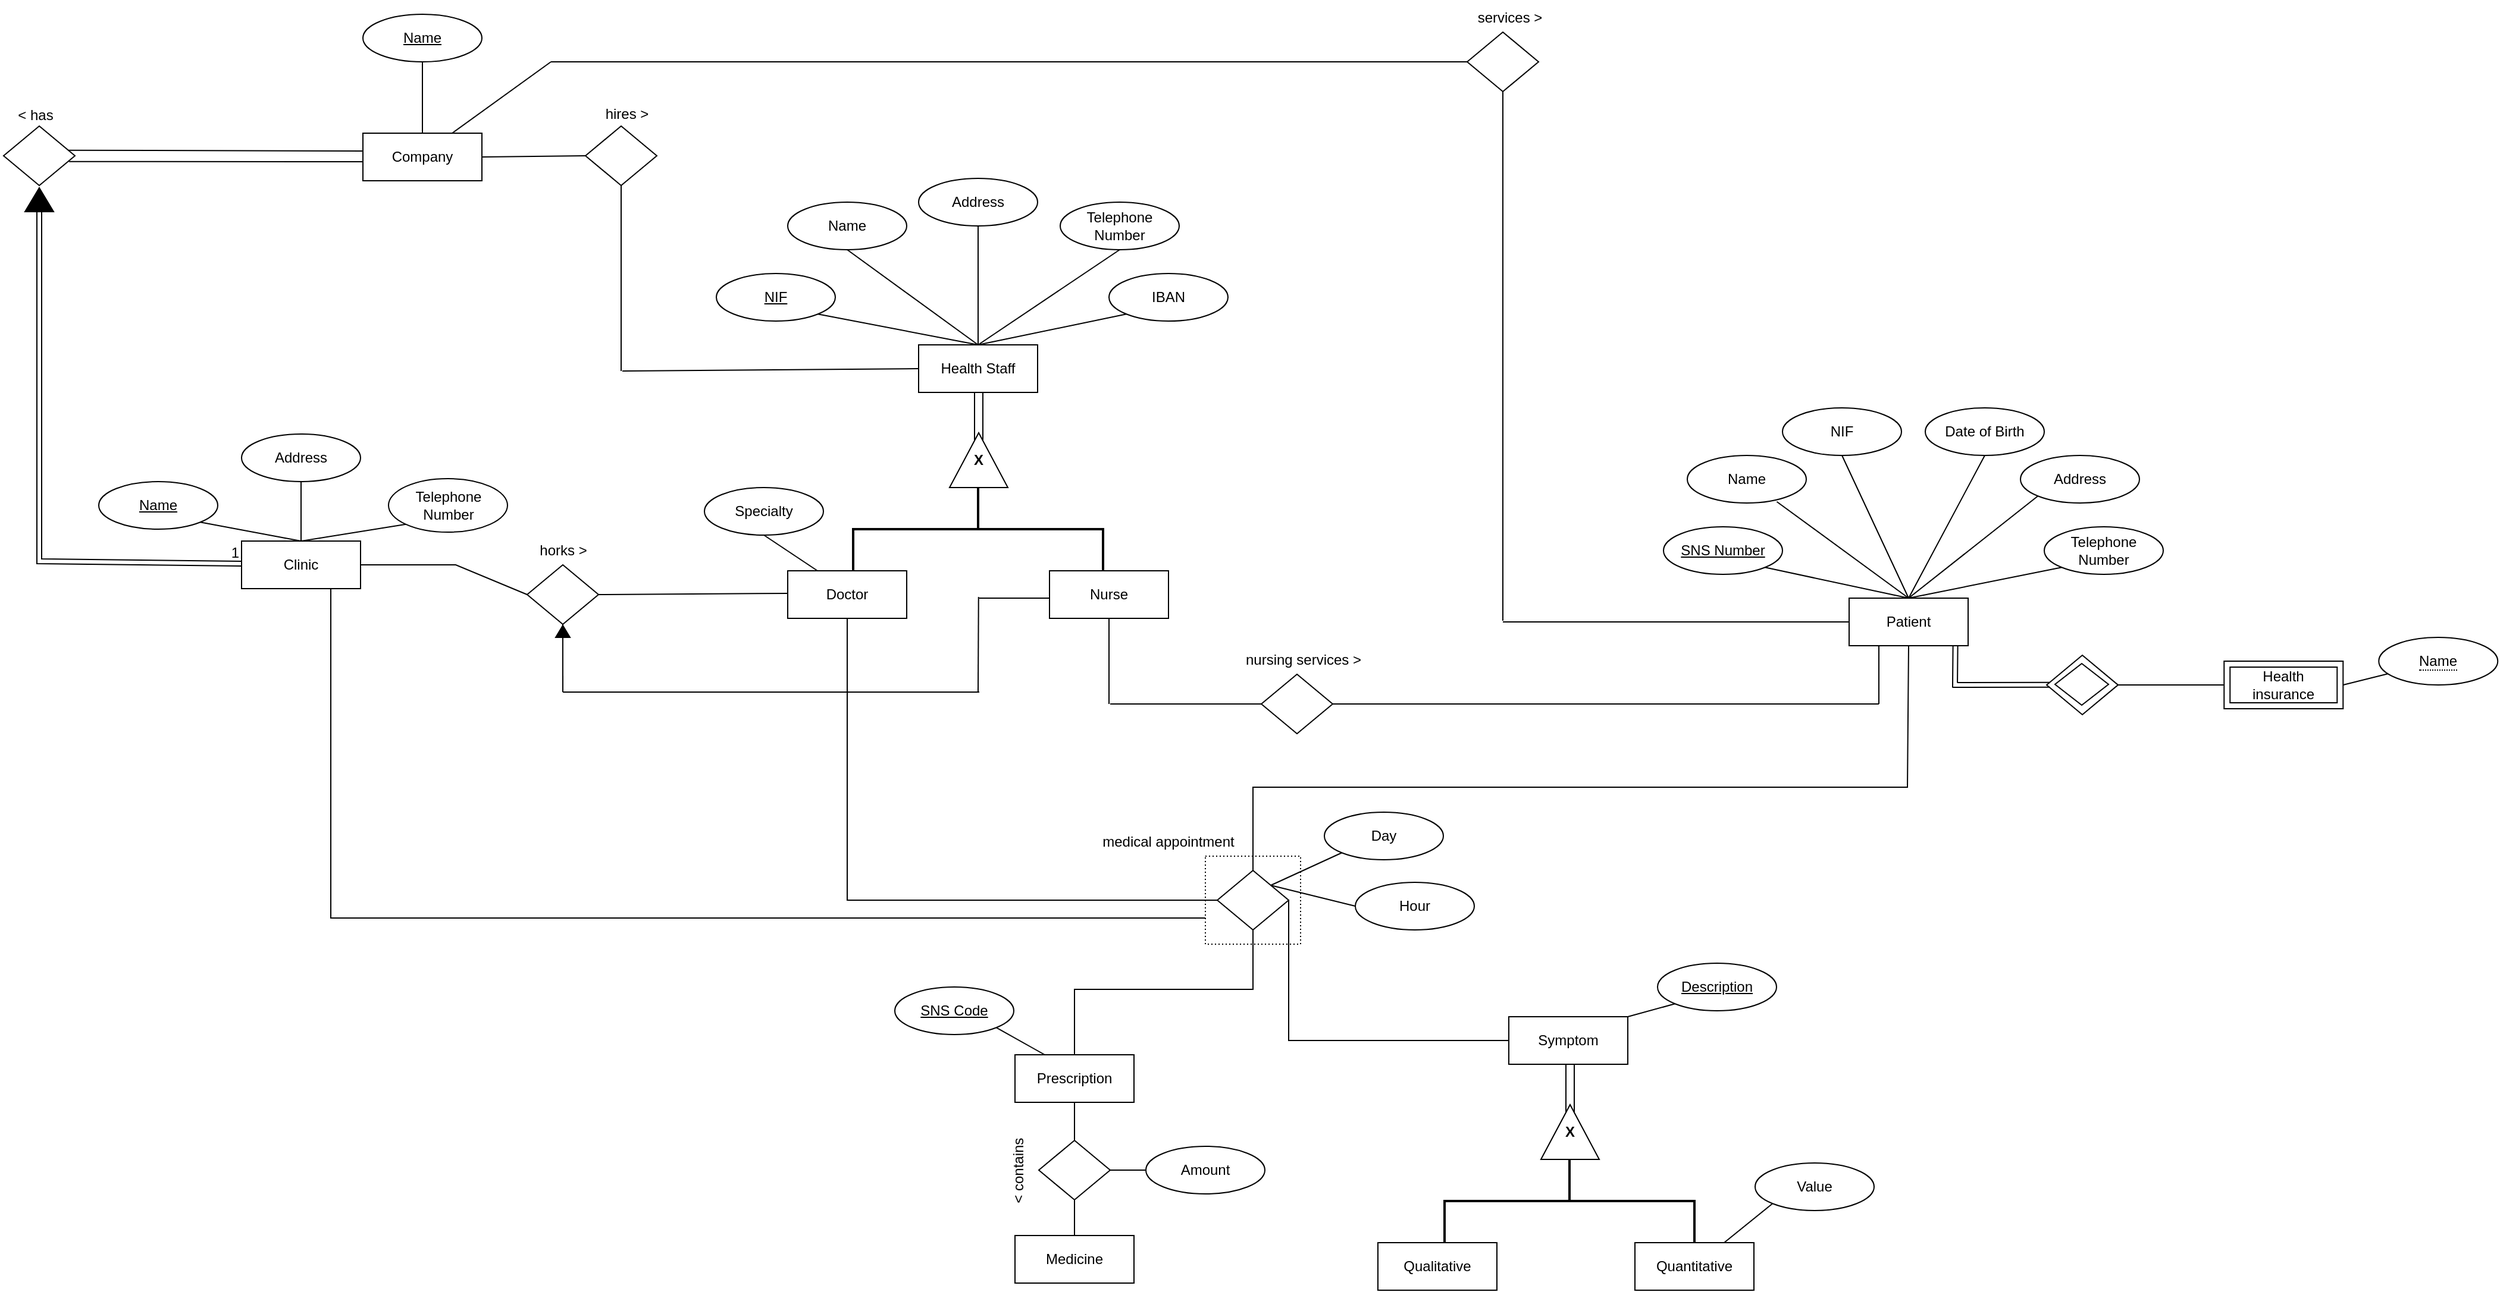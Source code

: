 <mxfile version="24.3.1" type="github">
  <diagram id="C5RBs43oDa-KdzZeNtuy" name="Page-1">
    <mxGraphModel dx="1257" dy="965" grid="1" gridSize="10" guides="1" tooltips="1" connect="1" arrows="1" fold="1" page="0" pageScale="1" pageWidth="2336" pageHeight="1654" math="0" shadow="0">
      <root>
        <mxCell id="WIyWlLk6GJQsqaUBKTNV-0" />
        <mxCell id="WIyWlLk6GJQsqaUBKTNV-1" parent="WIyWlLk6GJQsqaUBKTNV-0" />
        <mxCell id="m9jgLpb1DIKgx4cPur0r-12" value="Clinic" style="whiteSpace=wrap;html=1;align=center;" parent="WIyWlLk6GJQsqaUBKTNV-1" vertex="1">
          <mxGeometry x="940" y="463" width="100" height="40" as="geometry" />
        </mxCell>
        <mxCell id="m9jgLpb1DIKgx4cPur0r-13" value="" style="endArrow=none;html=1;rounded=0;exitX=0.5;exitY=0;exitDx=0;exitDy=0;entryX=0;entryY=1;entryDx=0;entryDy=0;" parent="WIyWlLk6GJQsqaUBKTNV-1" source="m9jgLpb1DIKgx4cPur0r-12" target="m9jgLpb1DIKgx4cPur0r-14" edge="1">
          <mxGeometry relative="1" as="geometry">
            <mxPoint x="1150" y="583" as="sourcePoint" />
            <mxPoint x="1220" y="583" as="targetPoint" />
          </mxGeometry>
        </mxCell>
        <mxCell id="m9jgLpb1DIKgx4cPur0r-14" value="Telephone Number" style="ellipse;whiteSpace=wrap;html=1;align=center;" parent="WIyWlLk6GJQsqaUBKTNV-1" vertex="1">
          <mxGeometry x="1063.5" y="410.5" width="100" height="45" as="geometry" />
        </mxCell>
        <mxCell id="m9jgLpb1DIKgx4cPur0r-15" value="" style="endArrow=none;html=1;rounded=0;exitX=0.5;exitY=0;exitDx=0;exitDy=0;" parent="WIyWlLk6GJQsqaUBKTNV-1" source="m9jgLpb1DIKgx4cPur0r-12" target="m9jgLpb1DIKgx4cPur0r-16" edge="1">
          <mxGeometry relative="1" as="geometry">
            <mxPoint x="1080" y="633" as="sourcePoint" />
            <mxPoint x="1160" y="573" as="targetPoint" />
          </mxGeometry>
        </mxCell>
        <mxCell id="m9jgLpb1DIKgx4cPur0r-16" value="Address" style="ellipse;whiteSpace=wrap;html=1;align=center;" parent="WIyWlLk6GJQsqaUBKTNV-1" vertex="1">
          <mxGeometry x="940" y="373" width="100" height="40" as="geometry" />
        </mxCell>
        <mxCell id="m9jgLpb1DIKgx4cPur0r-17" value="&lt;u&gt;Name&lt;/u&gt;" style="ellipse;whiteSpace=wrap;html=1;align=center;" parent="WIyWlLk6GJQsqaUBKTNV-1" vertex="1">
          <mxGeometry x="820" y="413" width="100" height="40" as="geometry" />
        </mxCell>
        <mxCell id="m9jgLpb1DIKgx4cPur0r-18" value="" style="endArrow=none;html=1;rounded=0;entryX=1;entryY=1;entryDx=0;entryDy=0;exitX=0.5;exitY=0;exitDx=0;exitDy=0;" parent="WIyWlLk6GJQsqaUBKTNV-1" source="m9jgLpb1DIKgx4cPur0r-12" target="m9jgLpb1DIKgx4cPur0r-17" edge="1">
          <mxGeometry relative="1" as="geometry">
            <mxPoint x="1160" y="613" as="sourcePoint" />
            <mxPoint x="1240" y="633" as="targetPoint" />
          </mxGeometry>
        </mxCell>
        <mxCell id="m9jgLpb1DIKgx4cPur0r-20" value="Health Staff" style="whiteSpace=wrap;html=1;align=center;" parent="WIyWlLk6GJQsqaUBKTNV-1" vertex="1">
          <mxGeometry x="1509" y="298" width="100" height="40" as="geometry" />
        </mxCell>
        <mxCell id="m9jgLpb1DIKgx4cPur0r-22" value="" style="endArrow=none;html=1;rounded=0;exitX=1;exitY=1;exitDx=0;exitDy=0;entryX=0.5;entryY=0;entryDx=0;entryDy=0;" parent="WIyWlLk6GJQsqaUBKTNV-1" source="m9jgLpb1DIKgx4cPur0r-27" target="m9jgLpb1DIKgx4cPur0r-20" edge="1">
          <mxGeometry relative="1" as="geometry">
            <mxPoint x="1434.355" y="242.142" as="sourcePoint" />
            <mxPoint x="1799" y="148" as="targetPoint" />
          </mxGeometry>
        </mxCell>
        <mxCell id="m9jgLpb1DIKgx4cPur0r-23" value="Name" style="ellipse;whiteSpace=wrap;html=1;align=center;" parent="WIyWlLk6GJQsqaUBKTNV-1" vertex="1">
          <mxGeometry x="1399" y="178" width="100" height="40" as="geometry" />
        </mxCell>
        <mxCell id="m9jgLpb1DIKgx4cPur0r-24" value="Address" style="ellipse;whiteSpace=wrap;html=1;align=center;" parent="WIyWlLk6GJQsqaUBKTNV-1" vertex="1">
          <mxGeometry x="1509" y="158" width="100" height="40" as="geometry" />
        </mxCell>
        <mxCell id="m9jgLpb1DIKgx4cPur0r-25" value="Telephone Number" style="ellipse;whiteSpace=wrap;html=1;align=center;" parent="WIyWlLk6GJQsqaUBKTNV-1" vertex="1">
          <mxGeometry x="1628" y="178" width="100" height="40" as="geometry" />
        </mxCell>
        <mxCell id="m9jgLpb1DIKgx4cPur0r-26" value="IBAN" style="ellipse;whiteSpace=wrap;html=1;align=center;" parent="WIyWlLk6GJQsqaUBKTNV-1" vertex="1">
          <mxGeometry x="1669" y="238" width="100" height="40" as="geometry" />
        </mxCell>
        <mxCell id="m9jgLpb1DIKgx4cPur0r-27" value="NIF" style="ellipse;whiteSpace=wrap;html=1;align=center;fontStyle=4;" parent="WIyWlLk6GJQsqaUBKTNV-1" vertex="1">
          <mxGeometry x="1339" y="238" width="100" height="40" as="geometry" />
        </mxCell>
        <mxCell id="m9jgLpb1DIKgx4cPur0r-29" value="" style="endArrow=none;html=1;rounded=0;exitX=0.5;exitY=1;exitDx=0;exitDy=0;entryX=0.5;entryY=0;entryDx=0;entryDy=0;" parent="WIyWlLk6GJQsqaUBKTNV-1" source="m9jgLpb1DIKgx4cPur0r-23" target="m9jgLpb1DIKgx4cPur0r-20" edge="1">
          <mxGeometry relative="1" as="geometry">
            <mxPoint x="1469" y="257.38" as="sourcePoint" />
            <mxPoint x="1629" y="257.38" as="targetPoint" />
          </mxGeometry>
        </mxCell>
        <mxCell id="m9jgLpb1DIKgx4cPur0r-30" value="" style="endArrow=none;html=1;rounded=0;exitX=0.5;exitY=1;exitDx=0;exitDy=0;entryX=0.5;entryY=0;entryDx=0;entryDy=0;" parent="WIyWlLk6GJQsqaUBKTNV-1" source="m9jgLpb1DIKgx4cPur0r-24" target="m9jgLpb1DIKgx4cPur0r-20" edge="1">
          <mxGeometry relative="1" as="geometry">
            <mxPoint x="1639" y="148" as="sourcePoint" />
            <mxPoint x="1799" y="148" as="targetPoint" />
          </mxGeometry>
        </mxCell>
        <mxCell id="m9jgLpb1DIKgx4cPur0r-31" value="" style="endArrow=none;html=1;rounded=0;exitX=0;exitY=1;exitDx=0;exitDy=0;entryX=0.5;entryY=0;entryDx=0;entryDy=0;" parent="WIyWlLk6GJQsqaUBKTNV-1" source="m9jgLpb1DIKgx4cPur0r-26" target="m9jgLpb1DIKgx4cPur0r-20" edge="1">
          <mxGeometry relative="1" as="geometry">
            <mxPoint x="1639" y="148" as="sourcePoint" />
            <mxPoint x="1799" y="148" as="targetPoint" />
          </mxGeometry>
        </mxCell>
        <mxCell id="m9jgLpb1DIKgx4cPur0r-32" value="" style="endArrow=none;html=1;rounded=0;exitX=0.5;exitY=1;exitDx=0;exitDy=0;entryX=0.5;entryY=0;entryDx=0;entryDy=0;" parent="WIyWlLk6GJQsqaUBKTNV-1" source="m9jgLpb1DIKgx4cPur0r-25" target="m9jgLpb1DIKgx4cPur0r-20" edge="1">
          <mxGeometry relative="1" as="geometry">
            <mxPoint x="1639" y="148" as="sourcePoint" />
            <mxPoint x="1799" y="148" as="targetPoint" />
          </mxGeometry>
        </mxCell>
        <mxCell id="m9jgLpb1DIKgx4cPur0r-33" style="edgeStyle=orthogonalEdgeStyle;rounded=0;orthogonalLoop=1;jettySize=auto;html=1;exitX=0.5;exitY=1;exitDx=0;exitDy=0;" parent="WIyWlLk6GJQsqaUBKTNV-1" source="m9jgLpb1DIKgx4cPur0r-26" target="m9jgLpb1DIKgx4cPur0r-26" edge="1">
          <mxGeometry relative="1" as="geometry" />
        </mxCell>
        <mxCell id="m9jgLpb1DIKgx4cPur0r-51" value="" style="endArrow=none;html=1;rounded=0;" parent="WIyWlLk6GJQsqaUBKTNV-1" edge="1">
          <mxGeometry relative="1" as="geometry">
            <mxPoint x="1563" y="338" as="sourcePoint" />
            <mxPoint x="1563" y="378" as="targetPoint" />
          </mxGeometry>
        </mxCell>
        <mxCell id="m9jgLpb1DIKgx4cPur0r-52" value="" style="endArrow=none;html=1;rounded=0;" parent="WIyWlLk6GJQsqaUBKTNV-1" edge="1">
          <mxGeometry relative="1" as="geometry">
            <mxPoint x="1556" y="338" as="sourcePoint" />
            <mxPoint x="1556" y="378" as="targetPoint" />
          </mxGeometry>
        </mxCell>
        <mxCell id="m9jgLpb1DIKgx4cPur0r-53" value="&lt;b&gt;X&lt;/b&gt;" style="triangle;whiteSpace=wrap;html=1;dashed=0;direction=north;labelPosition=center;verticalLabelPosition=middle;align=center;verticalAlign=middle;horizontal=1;" parent="WIyWlLk6GJQsqaUBKTNV-1" vertex="1">
          <mxGeometry x="1535" y="372" width="49" height="46" as="geometry" />
        </mxCell>
        <mxCell id="m9jgLpb1DIKgx4cPur0r-54" value="" style="strokeWidth=2;html=1;shape=mxgraph.flowchart.annotation_2;align=left;labelPosition=right;pointerEvents=1;direction=south;" parent="WIyWlLk6GJQsqaUBKTNV-1" vertex="1">
          <mxGeometry x="1454" y="418" width="210" height="70" as="geometry" />
        </mxCell>
        <mxCell id="m9jgLpb1DIKgx4cPur0r-55" value="Patient" style="whiteSpace=wrap;html=1;align=center;" parent="WIyWlLk6GJQsqaUBKTNV-1" vertex="1">
          <mxGeometry x="2291" y="511" width="100" height="40" as="geometry" />
        </mxCell>
        <mxCell id="m9jgLpb1DIKgx4cPur0r-57" value="SNS Number" style="ellipse;whiteSpace=wrap;html=1;align=center;fontStyle=4;" parent="WIyWlLk6GJQsqaUBKTNV-1" vertex="1">
          <mxGeometry x="2135" y="451" width="100" height="40" as="geometry" />
        </mxCell>
        <mxCell id="m9jgLpb1DIKgx4cPur0r-58" value="Name" style="ellipse;whiteSpace=wrap;html=1;align=center;" parent="WIyWlLk6GJQsqaUBKTNV-1" vertex="1">
          <mxGeometry x="2155" y="391" width="100" height="40" as="geometry" />
        </mxCell>
        <mxCell id="m9jgLpb1DIKgx4cPur0r-59" value="NIF" style="ellipse;whiteSpace=wrap;html=1;align=center;" parent="WIyWlLk6GJQsqaUBKTNV-1" vertex="1">
          <mxGeometry x="2235" y="351" width="100" height="40" as="geometry" />
        </mxCell>
        <mxCell id="m9jgLpb1DIKgx4cPur0r-60" value="Date of Birth" style="ellipse;whiteSpace=wrap;html=1;align=center;" parent="WIyWlLk6GJQsqaUBKTNV-1" vertex="1">
          <mxGeometry x="2355" y="351" width="100" height="40" as="geometry" />
        </mxCell>
        <mxCell id="m9jgLpb1DIKgx4cPur0r-61" value="Address" style="ellipse;whiteSpace=wrap;html=1;align=center;" parent="WIyWlLk6GJQsqaUBKTNV-1" vertex="1">
          <mxGeometry x="2435" y="391" width="100" height="40" as="geometry" />
        </mxCell>
        <mxCell id="m9jgLpb1DIKgx4cPur0r-62" value="Telephone Number" style="ellipse;whiteSpace=wrap;html=1;align=center;" parent="WIyWlLk6GJQsqaUBKTNV-1" vertex="1">
          <mxGeometry x="2455" y="451" width="100" height="40" as="geometry" />
        </mxCell>
        <mxCell id="m9jgLpb1DIKgx4cPur0r-63" value="" style="endArrow=none;html=1;rounded=0;exitX=1;exitY=1;exitDx=0;exitDy=0;entryX=0.5;entryY=0;entryDx=0;entryDy=0;" parent="WIyWlLk6GJQsqaUBKTNV-1" source="m9jgLpb1DIKgx4cPur0r-57" target="m9jgLpb1DIKgx4cPur0r-55" edge="1">
          <mxGeometry relative="1" as="geometry">
            <mxPoint x="2175" y="391" as="sourcePoint" />
            <mxPoint x="2335" y="391" as="targetPoint" />
          </mxGeometry>
        </mxCell>
        <mxCell id="m9jgLpb1DIKgx4cPur0r-64" value="" style="endArrow=none;html=1;rounded=0;exitX=0.752;exitY=0.972;exitDx=0;exitDy=0;exitPerimeter=0;entryX=0.5;entryY=0;entryDx=0;entryDy=0;" parent="WIyWlLk6GJQsqaUBKTNV-1" source="m9jgLpb1DIKgx4cPur0r-58" target="m9jgLpb1DIKgx4cPur0r-55" edge="1">
          <mxGeometry relative="1" as="geometry">
            <mxPoint x="2175" y="391" as="sourcePoint" />
            <mxPoint x="2335" y="391" as="targetPoint" />
          </mxGeometry>
        </mxCell>
        <mxCell id="m9jgLpb1DIKgx4cPur0r-65" value="" style="endArrow=none;html=1;rounded=0;exitX=0.5;exitY=1;exitDx=0;exitDy=0;entryX=0.5;entryY=0;entryDx=0;entryDy=0;" parent="WIyWlLk6GJQsqaUBKTNV-1" source="m9jgLpb1DIKgx4cPur0r-59" target="m9jgLpb1DIKgx4cPur0r-55" edge="1">
          <mxGeometry relative="1" as="geometry">
            <mxPoint x="2175" y="391" as="sourcePoint" />
            <mxPoint x="2335" y="391" as="targetPoint" />
          </mxGeometry>
        </mxCell>
        <mxCell id="m9jgLpb1DIKgx4cPur0r-66" value="" style="endArrow=none;html=1;rounded=0;exitX=0.5;exitY=1;exitDx=0;exitDy=0;entryX=0.5;entryY=0;entryDx=0;entryDy=0;" parent="WIyWlLk6GJQsqaUBKTNV-1" source="m9jgLpb1DIKgx4cPur0r-60" target="m9jgLpb1DIKgx4cPur0r-55" edge="1">
          <mxGeometry relative="1" as="geometry">
            <mxPoint x="2175" y="391" as="sourcePoint" />
            <mxPoint x="2335" y="391" as="targetPoint" />
          </mxGeometry>
        </mxCell>
        <mxCell id="m9jgLpb1DIKgx4cPur0r-69" value="" style="endArrow=none;html=1;rounded=0;entryX=0;entryY=1;entryDx=0;entryDy=0;exitX=0.5;exitY=0;exitDx=0;exitDy=0;" parent="WIyWlLk6GJQsqaUBKTNV-1" source="m9jgLpb1DIKgx4cPur0r-55" target="m9jgLpb1DIKgx4cPur0r-61" edge="1">
          <mxGeometry relative="1" as="geometry">
            <mxPoint x="2175" y="391" as="sourcePoint" />
            <mxPoint x="2335" y="391" as="targetPoint" />
          </mxGeometry>
        </mxCell>
        <mxCell id="m9jgLpb1DIKgx4cPur0r-70" value="" style="endArrow=none;html=1;rounded=0;entryX=0;entryY=1;entryDx=0;entryDy=0;exitX=0.5;exitY=0;exitDx=0;exitDy=0;" parent="WIyWlLk6GJQsqaUBKTNV-1" source="m9jgLpb1DIKgx4cPur0r-55" target="m9jgLpb1DIKgx4cPur0r-62" edge="1">
          <mxGeometry relative="1" as="geometry">
            <mxPoint x="2175" y="391" as="sourcePoint" />
            <mxPoint x="2335" y="391" as="targetPoint" />
          </mxGeometry>
        </mxCell>
        <mxCell id="Ug5Aab7L-ogycdvRvUgF-1" value="Company" style="whiteSpace=wrap;html=1;align=center;" parent="WIyWlLk6GJQsqaUBKTNV-1" vertex="1">
          <mxGeometry x="1042" y="120" width="100" height="40" as="geometry" />
        </mxCell>
        <mxCell id="Ug5Aab7L-ogycdvRvUgF-2" value="Doctor" style="whiteSpace=wrap;html=1;align=center;" parent="WIyWlLk6GJQsqaUBKTNV-1" vertex="1">
          <mxGeometry x="1399" y="488" width="100" height="40" as="geometry" />
        </mxCell>
        <mxCell id="Ug5Aab7L-ogycdvRvUgF-3" value="Specialty" style="ellipse;whiteSpace=wrap;html=1;align=center;" parent="WIyWlLk6GJQsqaUBKTNV-1" vertex="1">
          <mxGeometry x="1329" y="418" width="100" height="40" as="geometry" />
        </mxCell>
        <mxCell id="Ug5Aab7L-ogycdvRvUgF-5" value="" style="endArrow=none;html=1;rounded=0;exitX=0.5;exitY=1;exitDx=0;exitDy=0;entryX=0.25;entryY=0;entryDx=0;entryDy=0;" parent="WIyWlLk6GJQsqaUBKTNV-1" source="Ug5Aab7L-ogycdvRvUgF-3" target="Ug5Aab7L-ogycdvRvUgF-2" edge="1">
          <mxGeometry relative="1" as="geometry">
            <mxPoint x="1639" y="397" as="sourcePoint" />
            <mxPoint x="1799" y="397" as="targetPoint" />
          </mxGeometry>
        </mxCell>
        <mxCell id="Ug5Aab7L-ogycdvRvUgF-6" value="Nurse" style="whiteSpace=wrap;html=1;align=center;" parent="WIyWlLk6GJQsqaUBKTNV-1" vertex="1">
          <mxGeometry x="1619" y="488" width="100" height="40" as="geometry" />
        </mxCell>
        <mxCell id="wnzAmotindl1bWf6jCQL-2" value="" style="endArrow=none;html=1;rounded=0;exitX=1;exitY=0.5;exitDx=0;exitDy=0;" parent="WIyWlLk6GJQsqaUBKTNV-1" source="wnzAmotindl1bWf6jCQL-3" target="wnzAmotindl1bWf6jCQL-4" edge="1">
          <mxGeometry relative="1" as="geometry">
            <mxPoint x="2706.13" y="565.301" as="sourcePoint" />
            <mxPoint x="2760.728" y="550.213" as="targetPoint" />
          </mxGeometry>
        </mxCell>
        <mxCell id="wnzAmotindl1bWf6jCQL-3" value="Health insurance" style="shape=ext;margin=3;double=1;whiteSpace=wrap;html=1;align=center;" parent="WIyWlLk6GJQsqaUBKTNV-1" vertex="1">
          <mxGeometry x="2606.13" y="564" width="100" height="40" as="geometry" />
        </mxCell>
        <mxCell id="wnzAmotindl1bWf6jCQL-4" value="&lt;span style=&quot;border-bottom: 1px dotted&quot;&gt;Name&lt;br&gt;&lt;/span&gt;" style="ellipse;whiteSpace=wrap;html=1;align=center;" parent="WIyWlLk6GJQsqaUBKTNV-1" vertex="1">
          <mxGeometry x="2736.13" y="544" width="100" height="40" as="geometry" />
        </mxCell>
        <mxCell id="wnzAmotindl1bWf6jCQL-17" value="&lt;div&gt;Name&lt;/div&gt;" style="ellipse;whiteSpace=wrap;html=1;align=center;fontStyle=4;" parent="WIyWlLk6GJQsqaUBKTNV-1" vertex="1">
          <mxGeometry x="1042" y="20" width="100" height="40" as="geometry" />
        </mxCell>
        <mxCell id="wnzAmotindl1bWf6jCQL-19" value="" style="endArrow=none;html=1;rounded=0;" parent="WIyWlLk6GJQsqaUBKTNV-1" edge="1">
          <mxGeometry relative="1" as="geometry">
            <mxPoint x="1092" y="60" as="sourcePoint" />
            <mxPoint x="1092" y="120" as="targetPoint" />
          </mxGeometry>
        </mxCell>
        <mxCell id="B4XKHxUm8b0waW_bjwol-1" value="" style="endArrow=none;html=1;rounded=0;exitX=0;exitY=0.5;exitDx=0;exitDy=0;entryX=0.898;entryY=0.407;entryDx=0;entryDy=0;entryPerimeter=0;" parent="WIyWlLk6GJQsqaUBKTNV-1" target="B4XKHxUm8b0waW_bjwol-3" edge="1">
          <mxGeometry relative="1" as="geometry">
            <mxPoint x="1042" y="135" as="sourcePoint" />
            <mxPoint x="818.0" y="133.5" as="targetPoint" />
          </mxGeometry>
        </mxCell>
        <mxCell id="B4XKHxUm8b0waW_bjwol-3" value="" style="shape=rhombus;html=1;dashed=0;whiteSpace=wrap;perimeter=rhombusPerimeter;" parent="WIyWlLk6GJQsqaUBKTNV-1" vertex="1">
          <mxGeometry x="740" y="114" width="60" height="50" as="geometry" />
        </mxCell>
        <mxCell id="B4XKHxUm8b0waW_bjwol-4" value="&amp;lt; has" style="text;strokeColor=none;align=center;fillColor=none;html=1;verticalAlign=middle;whiteSpace=wrap;rounded=0;" parent="WIyWlLk6GJQsqaUBKTNV-1" vertex="1">
          <mxGeometry x="737" y="90" width="60" height="30" as="geometry" />
        </mxCell>
        <mxCell id="B4XKHxUm8b0waW_bjwol-6" value="" style="shape=rhombus;html=1;dashed=0;whiteSpace=wrap;perimeter=rhombusPerimeter;" parent="WIyWlLk6GJQsqaUBKTNV-1" vertex="1">
          <mxGeometry x="1229" y="114" width="60" height="50" as="geometry" />
        </mxCell>
        <mxCell id="B4XKHxUm8b0waW_bjwol-7" value="" style="endArrow=none;html=1;rounded=0;exitX=1;exitY=0.5;exitDx=0;exitDy=0;entryX=0;entryY=0.5;entryDx=0;entryDy=0;" parent="WIyWlLk6GJQsqaUBKTNV-1" source="Ug5Aab7L-ogycdvRvUgF-1" target="B4XKHxUm8b0waW_bjwol-6" edge="1">
          <mxGeometry relative="1" as="geometry">
            <mxPoint x="1090" y="280" as="sourcePoint" />
            <mxPoint x="1250" y="280" as="targetPoint" />
          </mxGeometry>
        </mxCell>
        <mxCell id="B4XKHxUm8b0waW_bjwol-8" value="" style="endArrow=none;html=1;rounded=0;exitX=0.5;exitY=1;exitDx=0;exitDy=0;" parent="WIyWlLk6GJQsqaUBKTNV-1" source="B4XKHxUm8b0waW_bjwol-6" edge="1">
          <mxGeometry relative="1" as="geometry">
            <mxPoint x="1090" y="280" as="sourcePoint" />
            <mxPoint x="1259" y="320" as="targetPoint" />
          </mxGeometry>
        </mxCell>
        <mxCell id="B4XKHxUm8b0waW_bjwol-9" value="" style="endArrow=none;html=1;rounded=0;entryX=0;entryY=0.5;entryDx=0;entryDy=0;" parent="WIyWlLk6GJQsqaUBKTNV-1" target="m9jgLpb1DIKgx4cPur0r-20" edge="1">
          <mxGeometry relative="1" as="geometry">
            <mxPoint x="1260" y="320" as="sourcePoint" />
            <mxPoint x="1250" y="280" as="targetPoint" />
          </mxGeometry>
        </mxCell>
        <mxCell id="B4XKHxUm8b0waW_bjwol-10" value="hires &amp;gt;" style="text;strokeColor=none;align=center;fillColor=none;html=1;verticalAlign=middle;whiteSpace=wrap;rounded=0;" parent="WIyWlLk6GJQsqaUBKTNV-1" vertex="1">
          <mxGeometry x="1234" y="89" width="60" height="30" as="geometry" />
        </mxCell>
        <mxCell id="B4XKHxUm8b0waW_bjwol-11" value="" style="endArrow=none;html=1;rounded=0;entryX=0.5;entryY=1;entryDx=0;entryDy=0;exitX=0;exitY=0.5;exitDx=0;exitDy=0;" parent="WIyWlLk6GJQsqaUBKTNV-1" source="B4XKHxUm8b0waW_bjwol-23" target="Ug5Aab7L-ogycdvRvUgF-2" edge="1">
          <mxGeometry relative="1" as="geometry">
            <mxPoint x="1449" y="1080" as="sourcePoint" />
            <mxPoint x="1439" y="560" as="targetPoint" />
            <Array as="points">
              <mxPoint x="1449" y="765" />
            </Array>
          </mxGeometry>
        </mxCell>
        <mxCell id="B4XKHxUm8b0waW_bjwol-12" value="" style="endArrow=none;html=1;rounded=0;entryX=0.5;entryY=1;entryDx=0;entryDy=0;" parent="WIyWlLk6GJQsqaUBKTNV-1" target="Ug5Aab7L-ogycdvRvUgF-6" edge="1">
          <mxGeometry relative="1" as="geometry">
            <mxPoint x="1669" y="600" as="sourcePoint" />
            <mxPoint x="1666" y="538" as="targetPoint" />
          </mxGeometry>
        </mxCell>
        <mxCell id="B4XKHxUm8b0waW_bjwol-13" value="" style="endArrow=none;html=1;rounded=0;exitX=0.75;exitY=0;exitDx=0;exitDy=0;" parent="WIyWlLk6GJQsqaUBKTNV-1" source="Ug5Aab7L-ogycdvRvUgF-1" edge="1">
          <mxGeometry relative="1" as="geometry">
            <mxPoint x="1220" y="730" as="sourcePoint" />
            <mxPoint x="1200" y="60" as="targetPoint" />
          </mxGeometry>
        </mxCell>
        <mxCell id="B4XKHxUm8b0waW_bjwol-14" value="" style="endArrow=none;html=1;rounded=0;" parent="WIyWlLk6GJQsqaUBKTNV-1" target="B4XKHxUm8b0waW_bjwol-15" edge="1">
          <mxGeometry relative="1" as="geometry">
            <mxPoint x="1200" y="60" as="sourcePoint" />
            <mxPoint x="2000" y="60" as="targetPoint" />
          </mxGeometry>
        </mxCell>
        <mxCell id="B4XKHxUm8b0waW_bjwol-15" value="" style="shape=rhombus;html=1;dashed=0;whiteSpace=wrap;perimeter=rhombusPerimeter;" parent="WIyWlLk6GJQsqaUBKTNV-1" vertex="1">
          <mxGeometry x="1970" y="35" width="60" height="50" as="geometry" />
        </mxCell>
        <mxCell id="B4XKHxUm8b0waW_bjwol-16" value="" style="endArrow=none;html=1;rounded=0;exitX=0.5;exitY=1;exitDx=0;exitDy=0;" parent="WIyWlLk6GJQsqaUBKTNV-1" source="B4XKHxUm8b0waW_bjwol-15" edge="1">
          <mxGeometry relative="1" as="geometry">
            <mxPoint x="1830" y="640" as="sourcePoint" />
            <mxPoint x="2000" y="530" as="targetPoint" />
          </mxGeometry>
        </mxCell>
        <mxCell id="B4XKHxUm8b0waW_bjwol-17" value="" style="endArrow=none;html=1;rounded=0;entryX=0;entryY=0.5;entryDx=0;entryDy=0;" parent="WIyWlLk6GJQsqaUBKTNV-1" target="m9jgLpb1DIKgx4cPur0r-55" edge="1">
          <mxGeometry relative="1" as="geometry">
            <mxPoint x="2000" y="531" as="sourcePoint" />
            <mxPoint x="1990" y="640" as="targetPoint" />
          </mxGeometry>
        </mxCell>
        <mxCell id="B4XKHxUm8b0waW_bjwol-18" value="services &amp;gt;" style="text;strokeColor=none;align=center;fillColor=none;html=1;verticalAlign=middle;whiteSpace=wrap;rounded=0;" parent="WIyWlLk6GJQsqaUBKTNV-1" vertex="1">
          <mxGeometry x="1976" y="8" width="60" height="30" as="geometry" />
        </mxCell>
        <mxCell id="B4XKHxUm8b0waW_bjwol-19" value="" style="endArrow=none;html=1;rounded=0;" parent="WIyWlLk6GJQsqaUBKTNV-1" edge="1">
          <mxGeometry relative="1" as="geometry">
            <mxPoint x="1670" y="600" as="sourcePoint" />
            <mxPoint x="2316" y="600" as="targetPoint" />
          </mxGeometry>
        </mxCell>
        <mxCell id="B4XKHxUm8b0waW_bjwol-20" value="" style="endArrow=none;html=1;rounded=0;entryX=0.25;entryY=1;entryDx=0;entryDy=0;" parent="WIyWlLk6GJQsqaUBKTNV-1" target="m9jgLpb1DIKgx4cPur0r-55" edge="1">
          <mxGeometry relative="1" as="geometry">
            <mxPoint x="2316" y="600" as="sourcePoint" />
            <mxPoint x="1990" y="700" as="targetPoint" />
          </mxGeometry>
        </mxCell>
        <mxCell id="B4XKHxUm8b0waW_bjwol-21" value="" style="shape=rhombus;html=1;dashed=0;whiteSpace=wrap;perimeter=rhombusPerimeter;" parent="WIyWlLk6GJQsqaUBKTNV-1" vertex="1">
          <mxGeometry x="1797" y="575" width="60" height="50" as="geometry" />
        </mxCell>
        <mxCell id="B4XKHxUm8b0waW_bjwol-22" value="nursing services &amp;gt;" style="text;strokeColor=none;align=center;fillColor=none;html=1;verticalAlign=middle;whiteSpace=wrap;rounded=0;" parent="WIyWlLk6GJQsqaUBKTNV-1" vertex="1">
          <mxGeometry x="1777" y="548" width="111" height="30" as="geometry" />
        </mxCell>
        <mxCell id="B4XKHxUm8b0waW_bjwol-23" value="" style="shape=rhombus;html=1;dashed=0;whiteSpace=wrap;perimeter=rhombusPerimeter;" parent="WIyWlLk6GJQsqaUBKTNV-1" vertex="1">
          <mxGeometry x="1760" y="740" width="60" height="50" as="geometry" />
        </mxCell>
        <mxCell id="B4XKHxUm8b0waW_bjwol-24" value="" style="endArrow=none;html=1;rounded=0;entryX=0.5;entryY=1;entryDx=0;entryDy=0;exitX=0.5;exitY=0;exitDx=0;exitDy=0;" parent="WIyWlLk6GJQsqaUBKTNV-1" source="B4XKHxUm8b0waW_bjwol-23" target="m9jgLpb1DIKgx4cPur0r-55" edge="1">
          <mxGeometry relative="1" as="geometry">
            <mxPoint x="1740" y="850" as="sourcePoint" />
            <mxPoint x="1900" y="850" as="targetPoint" />
            <Array as="points">
              <mxPoint x="1790" y="670" />
              <mxPoint x="2340" y="670" />
            </Array>
          </mxGeometry>
        </mxCell>
        <mxCell id="B4XKHxUm8b0waW_bjwol-25" value="" style="endArrow=none;html=1;rounded=0;exitX=1;exitY=0.5;exitDx=0;exitDy=0;" parent="WIyWlLk6GJQsqaUBKTNV-1" source="B4XKHxUm8b0waW_bjwol-23" target="B4XKHxUm8b0waW_bjwol-26" edge="1">
          <mxGeometry relative="1" as="geometry">
            <mxPoint x="1740" y="850" as="sourcePoint" />
            <mxPoint x="2280" y="765" as="targetPoint" />
            <Array as="points">
              <mxPoint x="1820" y="883" />
            </Array>
          </mxGeometry>
        </mxCell>
        <mxCell id="B4XKHxUm8b0waW_bjwol-26" value="Symptom" style="whiteSpace=wrap;html=1;align=center;" parent="WIyWlLk6GJQsqaUBKTNV-1" vertex="1">
          <mxGeometry x="2005" y="863" width="100" height="40" as="geometry" />
        </mxCell>
        <mxCell id="B4XKHxUm8b0waW_bjwol-27" value="" style="endArrow=none;html=1;rounded=0;" parent="WIyWlLk6GJQsqaUBKTNV-1" edge="1">
          <mxGeometry relative="1" as="geometry">
            <mxPoint x="2060" y="903" as="sourcePoint" />
            <mxPoint x="2060" y="943" as="targetPoint" />
          </mxGeometry>
        </mxCell>
        <mxCell id="B4XKHxUm8b0waW_bjwol-28" value="" style="endArrow=none;html=1;rounded=0;" parent="WIyWlLk6GJQsqaUBKTNV-1" edge="1">
          <mxGeometry relative="1" as="geometry">
            <mxPoint x="2053" y="903" as="sourcePoint" />
            <mxPoint x="2053" y="943" as="targetPoint" />
          </mxGeometry>
        </mxCell>
        <mxCell id="B4XKHxUm8b0waW_bjwol-29" value="&lt;b&gt;X&lt;/b&gt;" style="triangle;whiteSpace=wrap;html=1;dashed=0;direction=north;labelPosition=center;verticalLabelPosition=middle;align=center;verticalAlign=middle;horizontal=1;" parent="WIyWlLk6GJQsqaUBKTNV-1" vertex="1">
          <mxGeometry x="2032" y="937" width="49" height="46" as="geometry" />
        </mxCell>
        <mxCell id="B4XKHxUm8b0waW_bjwol-30" value="" style="strokeWidth=2;html=1;shape=mxgraph.flowchart.annotation_2;align=left;labelPosition=right;pointerEvents=1;direction=south;" parent="WIyWlLk6GJQsqaUBKTNV-1" vertex="1">
          <mxGeometry x="1951" y="983" width="210" height="70" as="geometry" />
        </mxCell>
        <mxCell id="B4XKHxUm8b0waW_bjwol-31" value="Description" style="ellipse;whiteSpace=wrap;html=1;align=center;fontStyle=4;" parent="WIyWlLk6GJQsqaUBKTNV-1" vertex="1">
          <mxGeometry x="2130" y="818" width="100" height="40" as="geometry" />
        </mxCell>
        <mxCell id="B4XKHxUm8b0waW_bjwol-32" value="" style="endArrow=none;html=1;rounded=0;exitX=1;exitY=0;exitDx=0;exitDy=0;entryX=0;entryY=1;entryDx=0;entryDy=0;" parent="WIyWlLk6GJQsqaUBKTNV-1" source="B4XKHxUm8b0waW_bjwol-26" target="B4XKHxUm8b0waW_bjwol-31" edge="1">
          <mxGeometry relative="1" as="geometry">
            <mxPoint x="2095" y="968" as="sourcePoint" />
            <mxPoint x="2255" y="968" as="targetPoint" />
          </mxGeometry>
        </mxCell>
        <mxCell id="B4XKHxUm8b0waW_bjwol-33" value="Qualitative" style="whiteSpace=wrap;html=1;align=center;" parent="WIyWlLk6GJQsqaUBKTNV-1" vertex="1">
          <mxGeometry x="1895" y="1053" width="100" height="40" as="geometry" />
        </mxCell>
        <mxCell id="B4XKHxUm8b0waW_bjwol-34" value="Quantitative" style="whiteSpace=wrap;html=1;align=center;" parent="WIyWlLk6GJQsqaUBKTNV-1" vertex="1">
          <mxGeometry x="2111" y="1053" width="100" height="40" as="geometry" />
        </mxCell>
        <mxCell id="B4XKHxUm8b0waW_bjwol-35" value="Value" style="ellipse;whiteSpace=wrap;html=1;align=center;" parent="WIyWlLk6GJQsqaUBKTNV-1" vertex="1">
          <mxGeometry x="2212" y="986" width="100" height="40" as="geometry" />
        </mxCell>
        <mxCell id="B4XKHxUm8b0waW_bjwol-36" value="" style="endArrow=none;html=1;rounded=0;entryX=0;entryY=1;entryDx=0;entryDy=0;exitX=0.75;exitY=0;exitDx=0;exitDy=0;" parent="WIyWlLk6GJQsqaUBKTNV-1" source="B4XKHxUm8b0waW_bjwol-34" target="B4XKHxUm8b0waW_bjwol-35" edge="1">
          <mxGeometry relative="1" as="geometry">
            <mxPoint x="2015" y="998" as="sourcePoint" />
            <mxPoint x="2175" y="998" as="targetPoint" />
          </mxGeometry>
        </mxCell>
        <mxCell id="B4XKHxUm8b0waW_bjwol-37" value="Prescription" style="whiteSpace=wrap;html=1;align=center;" parent="WIyWlLk6GJQsqaUBKTNV-1" vertex="1">
          <mxGeometry x="1590" y="895" width="100" height="40" as="geometry" />
        </mxCell>
        <mxCell id="B4XKHxUm8b0waW_bjwol-38" value="" style="endArrow=none;html=1;rounded=0;exitX=0.5;exitY=0;exitDx=0;exitDy=0;entryX=0.5;entryY=1;entryDx=0;entryDy=0;" parent="WIyWlLk6GJQsqaUBKTNV-1" source="B4XKHxUm8b0waW_bjwol-37" target="B4XKHxUm8b0waW_bjwol-23" edge="1">
          <mxGeometry relative="1" as="geometry">
            <mxPoint x="1860" y="880" as="sourcePoint" />
            <mxPoint x="2020" y="880" as="targetPoint" />
            <Array as="points">
              <mxPoint x="1640" y="840" />
              <mxPoint x="1790" y="840" />
            </Array>
          </mxGeometry>
        </mxCell>
        <mxCell id="B4XKHxUm8b0waW_bjwol-39" value="SNS Code" style="ellipse;whiteSpace=wrap;html=1;align=center;fontStyle=4;" parent="WIyWlLk6GJQsqaUBKTNV-1" vertex="1">
          <mxGeometry x="1489" y="838" width="100" height="40" as="geometry" />
        </mxCell>
        <mxCell id="B4XKHxUm8b0waW_bjwol-40" value="" style="endArrow=none;html=1;rounded=0;exitX=1;exitY=1;exitDx=0;exitDy=0;entryX=0.25;entryY=0;entryDx=0;entryDy=0;" parent="WIyWlLk6GJQsqaUBKTNV-1" source="B4XKHxUm8b0waW_bjwol-39" target="B4XKHxUm8b0waW_bjwol-37" edge="1">
          <mxGeometry relative="1" as="geometry">
            <mxPoint x="1860" y="1050" as="sourcePoint" />
            <mxPoint x="2020" y="1050" as="targetPoint" />
          </mxGeometry>
        </mxCell>
        <mxCell id="B4XKHxUm8b0waW_bjwol-41" value="" style="endArrow=none;html=1;rounded=0;exitX=0.5;exitY=1;exitDx=0;exitDy=0;" parent="WIyWlLk6GJQsqaUBKTNV-1" source="B4XKHxUm8b0waW_bjwol-37" target="B4XKHxUm8b0waW_bjwol-42" edge="1">
          <mxGeometry relative="1" as="geometry">
            <mxPoint x="1860" y="1010" as="sourcePoint" />
            <mxPoint x="1640" y="990" as="targetPoint" />
          </mxGeometry>
        </mxCell>
        <mxCell id="B4XKHxUm8b0waW_bjwol-42" value="" style="shape=rhombus;html=1;dashed=0;whiteSpace=wrap;perimeter=rhombusPerimeter;" parent="WIyWlLk6GJQsqaUBKTNV-1" vertex="1">
          <mxGeometry x="1610" y="967" width="60" height="50" as="geometry" />
        </mxCell>
        <mxCell id="B4XKHxUm8b0waW_bjwol-43" value="" style="endArrow=none;html=1;rounded=0;exitX=0.5;exitY=1;exitDx=0;exitDy=0;" parent="WIyWlLk6GJQsqaUBKTNV-1" source="B4XKHxUm8b0waW_bjwol-42" target="B4XKHxUm8b0waW_bjwol-44" edge="1">
          <mxGeometry relative="1" as="geometry">
            <mxPoint x="1680" y="980" as="sourcePoint" />
            <mxPoint x="1640" y="1060" as="targetPoint" />
          </mxGeometry>
        </mxCell>
        <mxCell id="B4XKHxUm8b0waW_bjwol-44" value="Medicine" style="whiteSpace=wrap;html=1;align=center;" parent="WIyWlLk6GJQsqaUBKTNV-1" vertex="1">
          <mxGeometry x="1590" y="1047" width="100" height="40" as="geometry" />
        </mxCell>
        <mxCell id="B4XKHxUm8b0waW_bjwol-45" value="&amp;nbsp;&amp;lt; contains" style="text;strokeColor=none;align=center;fillColor=none;html=1;verticalAlign=middle;whiteSpace=wrap;rounded=0;rotation=270;" parent="WIyWlLk6GJQsqaUBKTNV-1" vertex="1">
          <mxGeometry x="1558" y="979" width="70" height="30" as="geometry" />
        </mxCell>
        <mxCell id="B4XKHxUm8b0waW_bjwol-46" value="Amount" style="ellipse;whiteSpace=wrap;html=1;align=center;" parent="WIyWlLk6GJQsqaUBKTNV-1" vertex="1">
          <mxGeometry x="1700" y="972" width="100" height="40" as="geometry" />
        </mxCell>
        <mxCell id="B4XKHxUm8b0waW_bjwol-47" value="" style="endArrow=none;html=1;rounded=0;exitX=1;exitY=0.5;exitDx=0;exitDy=0;entryX=0;entryY=0.5;entryDx=0;entryDy=0;" parent="WIyWlLk6GJQsqaUBKTNV-1" source="B4XKHxUm8b0waW_bjwol-42" target="B4XKHxUm8b0waW_bjwol-46" edge="1">
          <mxGeometry relative="1" as="geometry">
            <mxPoint x="1670" y="1030" as="sourcePoint" />
            <mxPoint x="1830" y="1030" as="targetPoint" />
          </mxGeometry>
        </mxCell>
        <mxCell id="B4XKHxUm8b0waW_bjwol-48" value="medical appointment" style="text;strokeColor=none;align=center;fillColor=none;html=1;verticalAlign=middle;whiteSpace=wrap;rounded=0;" parent="WIyWlLk6GJQsqaUBKTNV-1" vertex="1">
          <mxGeometry x="1654" y="701" width="130" height="30" as="geometry" />
        </mxCell>
        <mxCell id="B4XKHxUm8b0waW_bjwol-49" value="" style="shape=rhombus;html=1;dashed=0;whiteSpace=wrap;perimeter=rhombusPerimeter;" parent="WIyWlLk6GJQsqaUBKTNV-1" vertex="1">
          <mxGeometry x="2457" y="559" width="60" height="50" as="geometry" />
        </mxCell>
        <mxCell id="B4XKHxUm8b0waW_bjwol-50" value="" style="shape=rhombus;html=1;dashed=0;whiteSpace=wrap;perimeter=rhombusPerimeter;" parent="WIyWlLk6GJQsqaUBKTNV-1" vertex="1">
          <mxGeometry x="2464" y="566" width="45" height="35" as="geometry" />
        </mxCell>
        <mxCell id="B4XKHxUm8b0waW_bjwol-52" value="" style="endArrow=none;html=1;rounded=0;exitX=1;exitY=0.5;exitDx=0;exitDy=0;entryX=0;entryY=0.5;entryDx=0;entryDy=0;" parent="WIyWlLk6GJQsqaUBKTNV-1" source="B4XKHxUm8b0waW_bjwol-49" target="wnzAmotindl1bWf6jCQL-3" edge="1">
          <mxGeometry relative="1" as="geometry">
            <mxPoint x="2560" y="610" as="sourcePoint" />
            <mxPoint x="2720" y="610" as="targetPoint" />
          </mxGeometry>
        </mxCell>
        <mxCell id="B4XKHxUm8b0waW_bjwol-54" value="" style="endArrow=none;html=1;rounded=0;dashed=1;dashPattern=1 2;" parent="WIyWlLk6GJQsqaUBKTNV-1" edge="1">
          <mxGeometry relative="1" as="geometry">
            <mxPoint x="1750" y="729" as="sourcePoint" />
            <mxPoint x="1830" y="729" as="targetPoint" />
            <Array as="points">
              <mxPoint x="1750" y="802" />
              <mxPoint x="1830" y="802" />
            </Array>
          </mxGeometry>
        </mxCell>
        <mxCell id="B4XKHxUm8b0waW_bjwol-55" value="" style="resizable=0;html=1;whiteSpace=wrap;align=left;verticalAlign=bottom;" parent="B4XKHxUm8b0waW_bjwol-54" connectable="0" vertex="1">
          <mxGeometry x="-1" relative="1" as="geometry" />
        </mxCell>
        <mxCell id="B4XKHxUm8b0waW_bjwol-56" value="" style="resizable=0;html=1;whiteSpace=wrap;align=right;verticalAlign=bottom;" parent="B4XKHxUm8b0waW_bjwol-54" connectable="0" vertex="1">
          <mxGeometry x="1" relative="1" as="geometry" />
        </mxCell>
        <mxCell id="B4XKHxUm8b0waW_bjwol-57" value="" style="endArrow=none;html=1;rounded=0;dashed=1;dashPattern=1 2;" parent="WIyWlLk6GJQsqaUBKTNV-1" edge="1">
          <mxGeometry relative="1" as="geometry">
            <mxPoint x="1750" y="728" as="sourcePoint" />
            <mxPoint x="1830" y="728" as="targetPoint" />
          </mxGeometry>
        </mxCell>
        <mxCell id="B4XKHxUm8b0waW_bjwol-58" value="" style="resizable=0;html=1;whiteSpace=wrap;align=left;verticalAlign=bottom;" parent="B4XKHxUm8b0waW_bjwol-57" connectable="0" vertex="1">
          <mxGeometry x="-1" relative="1" as="geometry" />
        </mxCell>
        <mxCell id="B4XKHxUm8b0waW_bjwol-59" value="" style="resizable=0;html=1;whiteSpace=wrap;align=right;verticalAlign=bottom;" parent="B4XKHxUm8b0waW_bjwol-57" connectable="0" vertex="1">
          <mxGeometry x="1" relative="1" as="geometry" />
        </mxCell>
        <mxCell id="B4XKHxUm8b0waW_bjwol-64" value="" style="endArrow=none;html=1;rounded=0;exitX=0.75;exitY=1;exitDx=0;exitDy=0;" parent="WIyWlLk6GJQsqaUBKTNV-1" source="m9jgLpb1DIKgx4cPur0r-12" edge="1">
          <mxGeometry relative="1" as="geometry">
            <mxPoint x="1220" y="670" as="sourcePoint" />
            <mxPoint x="1750" y="780" as="targetPoint" />
            <Array as="points">
              <mxPoint x="1015" y="780" />
            </Array>
          </mxGeometry>
        </mxCell>
        <mxCell id="B4XKHxUm8b0waW_bjwol-65" value="Day" style="ellipse;whiteSpace=wrap;html=1;align=center;" parent="WIyWlLk6GJQsqaUBKTNV-1" vertex="1">
          <mxGeometry x="1850" y="691" width="100" height="40" as="geometry" />
        </mxCell>
        <mxCell id="B4XKHxUm8b0waW_bjwol-66" value="Hour" style="ellipse;whiteSpace=wrap;html=1;align=center;" parent="WIyWlLk6GJQsqaUBKTNV-1" vertex="1">
          <mxGeometry x="1876" y="750" width="100" height="40" as="geometry" />
        </mxCell>
        <mxCell id="B4XKHxUm8b0waW_bjwol-67" value="" style="endArrow=none;html=1;rounded=0;entryX=0;entryY=0.5;entryDx=0;entryDy=0;exitX=1;exitY=0;exitDx=0;exitDy=0;" parent="WIyWlLk6GJQsqaUBKTNV-1" source="B4XKHxUm8b0waW_bjwol-23" target="B4XKHxUm8b0waW_bjwol-66" edge="1">
          <mxGeometry relative="1" as="geometry">
            <mxPoint x="1810" y="750" as="sourcePoint" />
            <mxPoint x="1970" y="750" as="targetPoint" />
          </mxGeometry>
        </mxCell>
        <mxCell id="B4XKHxUm8b0waW_bjwol-68" value="" style="endArrow=none;html=1;rounded=0;exitX=1;exitY=0;exitDx=0;exitDy=0;entryX=0;entryY=1;entryDx=0;entryDy=0;" parent="WIyWlLk6GJQsqaUBKTNV-1" source="B4XKHxUm8b0waW_bjwol-23" target="B4XKHxUm8b0waW_bjwol-65" edge="1">
          <mxGeometry relative="1" as="geometry">
            <mxPoint x="1810" y="750" as="sourcePoint" />
            <mxPoint x="1970" y="750" as="targetPoint" />
          </mxGeometry>
        </mxCell>
        <mxCell id="IjgLaGqV-RNz8sM2G5_5-1" value="" style="endArrow=none;html=1;rounded=0;entryX=0.918;entryY=0.598;entryDx=0;entryDy=0;entryPerimeter=0;" edge="1" parent="WIyWlLk6GJQsqaUBKTNV-1" target="B4XKHxUm8b0waW_bjwol-3">
          <mxGeometry relative="1" as="geometry">
            <mxPoint x="1042" y="144" as="sourcePoint" />
            <mxPoint x="817.507" y="142.41" as="targetPoint" />
          </mxGeometry>
        </mxCell>
        <mxCell id="IjgLaGqV-RNz8sM2G5_5-16" value="" style="triangle;whiteSpace=wrap;html=1;rotation=-90;fillColor=#000000;" vertex="1" parent="WIyWlLk6GJQsqaUBKTNV-1">
          <mxGeometry x="760" y="164" width="20" height="24" as="geometry" />
        </mxCell>
        <mxCell id="IjgLaGqV-RNz8sM2G5_5-20" value="" style="endArrow=none;html=1;rounded=0;entryX=0;entryY=0.5;entryDx=0;entryDy=0;exitX=1;exitY=0.5;exitDx=0;exitDy=0;" edge="1" parent="WIyWlLk6GJQsqaUBKTNV-1" source="IjgLaGqV-RNz8sM2G5_5-24">
          <mxGeometry relative="1" as="geometry">
            <mxPoint x="1240" y="507" as="sourcePoint" />
            <mxPoint x="1399" y="507" as="targetPoint" />
          </mxGeometry>
        </mxCell>
        <mxCell id="IjgLaGqV-RNz8sM2G5_5-21" value="" style="endArrow=none;html=1;rounded=0;entryX=0;entryY=0.5;entryDx=0;entryDy=0;" edge="1" parent="WIyWlLk6GJQsqaUBKTNV-1">
          <mxGeometry relative="1" as="geometry">
            <mxPoint x="1560" y="511" as="sourcePoint" />
            <mxPoint x="1619" y="511" as="targetPoint" />
          </mxGeometry>
        </mxCell>
        <mxCell id="IjgLaGqV-RNz8sM2G5_5-22" value="" style="endArrow=none;html=1;rounded=0;exitX=0.5;exitY=1;exitDx=0;exitDy=0;" edge="1" parent="WIyWlLk6GJQsqaUBKTNV-1">
          <mxGeometry relative="1" as="geometry">
            <mxPoint x="1559.38" y="510" as="sourcePoint" />
            <mxPoint x="1559" y="590" as="targetPoint" />
          </mxGeometry>
        </mxCell>
        <mxCell id="IjgLaGqV-RNz8sM2G5_5-23" value="" style="endArrow=none;html=1;rounded=0;" edge="1" parent="WIyWlLk6GJQsqaUBKTNV-1">
          <mxGeometry relative="1" as="geometry">
            <mxPoint x="1210" y="590" as="sourcePoint" />
            <mxPoint x="1560" y="590" as="targetPoint" />
          </mxGeometry>
        </mxCell>
        <mxCell id="IjgLaGqV-RNz8sM2G5_5-24" value="" style="shape=rhombus;html=1;dashed=0;whiteSpace=wrap;perimeter=rhombusPerimeter;" vertex="1" parent="WIyWlLk6GJQsqaUBKTNV-1">
          <mxGeometry x="1180" y="483" width="60" height="50" as="geometry" />
        </mxCell>
        <mxCell id="IjgLaGqV-RNz8sM2G5_5-26" value="" style="endArrow=none;html=1;rounded=0;exitX=0.5;exitY=1;exitDx=0;exitDy=0;" edge="1" parent="WIyWlLk6GJQsqaUBKTNV-1">
          <mxGeometry relative="1" as="geometry">
            <mxPoint x="1209.95" y="533" as="sourcePoint" />
            <mxPoint x="1210" y="590" as="targetPoint" />
          </mxGeometry>
        </mxCell>
        <mxCell id="IjgLaGqV-RNz8sM2G5_5-27" value="horks &amp;gt;" style="text;html=1;align=center;verticalAlign=middle;resizable=0;points=[];autosize=1;strokeColor=none;fillColor=none;" vertex="1" parent="WIyWlLk6GJQsqaUBKTNV-1">
          <mxGeometry x="1180" y="456" width="60" height="30" as="geometry" />
        </mxCell>
        <mxCell id="IjgLaGqV-RNz8sM2G5_5-28" value="" style="endArrow=none;html=1;rounded=0;entryX=0;entryY=0.5;entryDx=0;entryDy=0;exitX=1;exitY=0.5;exitDx=0;exitDy=0;" edge="1" parent="WIyWlLk6GJQsqaUBKTNV-1" source="m9jgLpb1DIKgx4cPur0r-12" target="IjgLaGqV-RNz8sM2G5_5-24">
          <mxGeometry relative="1" as="geometry">
            <mxPoint x="1100" y="508" as="sourcePoint" />
            <mxPoint x="1180" y="507.47" as="targetPoint" />
            <Array as="points">
              <mxPoint x="1120" y="483" />
            </Array>
          </mxGeometry>
        </mxCell>
        <mxCell id="IjgLaGqV-RNz8sM2G5_5-32" value="" style="triangle;whiteSpace=wrap;html=1;rotation=-90;fillColor=#000000;" vertex="1" parent="WIyWlLk6GJQsqaUBKTNV-1">
          <mxGeometry x="1205" y="533" width="10" height="12" as="geometry" />
        </mxCell>
        <mxCell id="IjgLaGqV-RNz8sM2G5_5-40" value="" style="shape=link;html=1;rounded=0;entryX=0.043;entryY=0.498;entryDx=0;entryDy=0;exitX=0.893;exitY=0.999;exitDx=0;exitDy=0;exitPerimeter=0;entryPerimeter=0;" edge="1" parent="WIyWlLk6GJQsqaUBKTNV-1" source="m9jgLpb1DIKgx4cPur0r-55" target="B4XKHxUm8b0waW_bjwol-49">
          <mxGeometry relative="1" as="geometry">
            <mxPoint x="2380" y="560" as="sourcePoint" />
            <mxPoint x="2517" y="640" as="targetPoint" />
            <Array as="points">
              <mxPoint x="2380" y="584" />
            </Array>
          </mxGeometry>
        </mxCell>
        <mxCell id="IjgLaGqV-RNz8sM2G5_5-41" value="" style="resizable=0;html=1;whiteSpace=wrap;align=right;verticalAlign=bottom;" connectable="0" vertex="1" parent="IjgLaGqV-RNz8sM2G5_5-40">
          <mxGeometry x="1" relative="1" as="geometry" />
        </mxCell>
        <mxCell id="IjgLaGqV-RNz8sM2G5_5-43" value="" style="shape=link;html=1;rounded=0;exitX=0;exitY=0.5;exitDx=0;exitDy=0;" edge="1" parent="WIyWlLk6GJQsqaUBKTNV-1" source="IjgLaGqV-RNz8sM2G5_5-16">
          <mxGeometry relative="1" as="geometry">
            <mxPoint x="770" y="190" as="sourcePoint" />
            <mxPoint x="940" y="481.95" as="targetPoint" />
            <Array as="points">
              <mxPoint x="770" y="480" />
            </Array>
          </mxGeometry>
        </mxCell>
        <mxCell id="IjgLaGqV-RNz8sM2G5_5-44" value="1" style="resizable=0;html=1;whiteSpace=wrap;align=right;verticalAlign=bottom;" connectable="0" vertex="1" parent="IjgLaGqV-RNz8sM2G5_5-43">
          <mxGeometry x="1" relative="1" as="geometry" />
        </mxCell>
      </root>
    </mxGraphModel>
  </diagram>
</mxfile>
